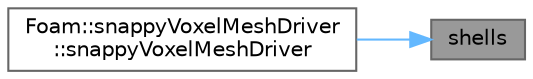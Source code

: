 digraph "shells"
{
 // LATEX_PDF_SIZE
  bgcolor="transparent";
  edge [fontname=Helvetica,fontsize=10,labelfontname=Helvetica,labelfontsize=10];
  node [fontname=Helvetica,fontsize=10,shape=box,height=0.2,width=0.4];
  rankdir="RL";
  Node1 [id="Node000001",label="shells",height=0.2,width=0.4,color="gray40", fillcolor="grey60", style="filled", fontcolor="black",tooltip=" "];
  Node1 -> Node2 [id="edge1_Node000001_Node000002",dir="back",color="steelblue1",style="solid",tooltip=" "];
  Node2 [id="Node000002",label="Foam::snappyVoxelMeshDriver\l::snappyVoxelMeshDriver",height=0.2,width=0.4,color="grey40", fillcolor="white", style="filled",URL="$classFoam_1_1snappyVoxelMeshDriver.html#a408f5ad6d240b03b1883823a6847956e",tooltip=" "];
}

